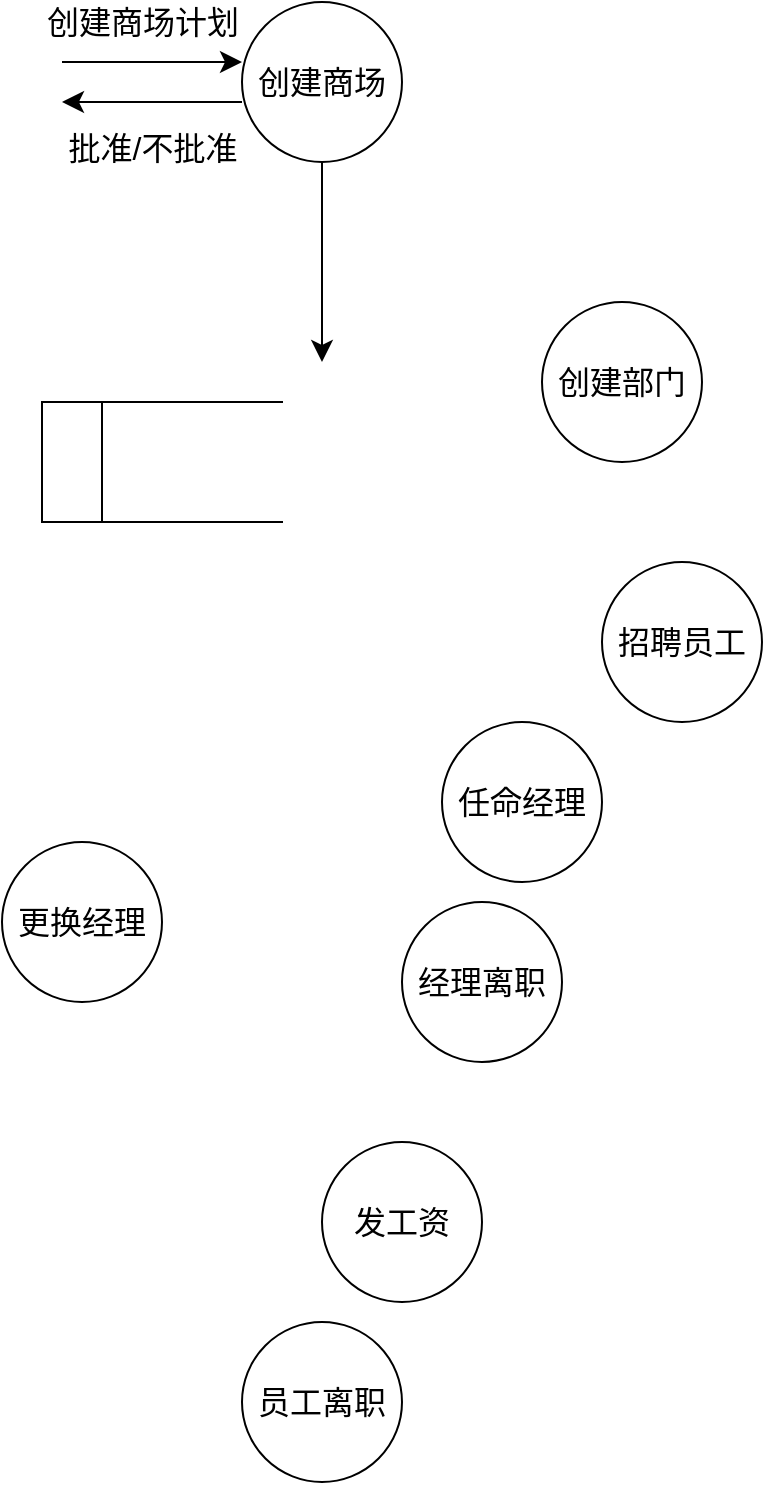 <mxfile version="22.0.5" type="github">
  <diagram name="Page-1" id="c7488fd3-1785-93aa-aadb-54a6760d102a">
    <mxGraphModel dx="460" dy="592" grid="1" gridSize="10" guides="1" tooltips="1" connect="1" arrows="1" fold="1" page="1" pageScale="1" pageWidth="1100" pageHeight="850" background="none" math="0" shadow="0">
      <root>
        <mxCell id="0" />
        <mxCell id="1" parent="0" />
        <mxCell id="pcLw5i9GreOX5V1kD3Y1-1" value="创建商场" style="ellipse;whiteSpace=wrap;html=1;aspect=fixed;fontSize=16;" vertex="1" parent="1">
          <mxGeometry x="160" y="80" width="80" height="80" as="geometry" />
        </mxCell>
        <mxCell id="pcLw5i9GreOX5V1kD3Y1-2" value="创建部门" style="ellipse;whiteSpace=wrap;html=1;aspect=fixed;fontSize=16;" vertex="1" parent="1">
          <mxGeometry x="310" y="230" width="80" height="80" as="geometry" />
        </mxCell>
        <mxCell id="pcLw5i9GreOX5V1kD3Y1-3" value="招聘员工" style="ellipse;whiteSpace=wrap;html=1;aspect=fixed;fontSize=16;" vertex="1" parent="1">
          <mxGeometry x="340" y="360" width="80" height="80" as="geometry" />
        </mxCell>
        <mxCell id="pcLw5i9GreOX5V1kD3Y1-4" value="任命经理" style="ellipse;whiteSpace=wrap;html=1;aspect=fixed;fontSize=16;" vertex="1" parent="1">
          <mxGeometry x="260" y="440" width="80" height="80" as="geometry" />
        </mxCell>
        <mxCell id="pcLw5i9GreOX5V1kD3Y1-5" value="发工资" style="ellipse;whiteSpace=wrap;html=1;aspect=fixed;fontSize=16;" vertex="1" parent="1">
          <mxGeometry x="200" y="650" width="80" height="80" as="geometry" />
        </mxCell>
        <mxCell id="pcLw5i9GreOX5V1kD3Y1-6" value="更换经理" style="ellipse;whiteSpace=wrap;html=1;aspect=fixed;fontSize=16;" vertex="1" parent="1">
          <mxGeometry x="40" y="500" width="80" height="80" as="geometry" />
        </mxCell>
        <mxCell id="pcLw5i9GreOX5V1kD3Y1-7" value="员工离职" style="ellipse;whiteSpace=wrap;html=1;aspect=fixed;fontSize=16;" vertex="1" parent="1">
          <mxGeometry x="160" y="740" width="80" height="80" as="geometry" />
        </mxCell>
        <mxCell id="pcLw5i9GreOX5V1kD3Y1-8" value="经理离职" style="ellipse;whiteSpace=wrap;html=1;aspect=fixed;fontSize=16;" vertex="1" parent="1">
          <mxGeometry x="240" y="530" width="80" height="80" as="geometry" />
        </mxCell>
        <mxCell id="pcLw5i9GreOX5V1kD3Y1-9" value="" style="endArrow=classic;html=1;rounded=0;fontSize=12;startSize=8;endSize=8;curved=1;entryX=0;entryY=0.25;entryDx=0;entryDy=0;entryPerimeter=0;" edge="1" parent="1">
          <mxGeometry width="50" height="50" relative="1" as="geometry">
            <mxPoint x="70" y="110" as="sourcePoint" />
            <mxPoint x="160" y="110" as="targetPoint" />
          </mxGeometry>
        </mxCell>
        <mxCell id="pcLw5i9GreOX5V1kD3Y1-10" value="创建商场计划&lt;br&gt;" style="edgeLabel;html=1;align=center;verticalAlign=middle;resizable=0;points=[];fontSize=16;" vertex="1" connectable="0" parent="pcLw5i9GreOX5V1kD3Y1-9">
          <mxGeometry x="0.267" y="4" relative="1" as="geometry">
            <mxPoint x="-17" y="-16" as="offset" />
          </mxGeometry>
        </mxCell>
        <mxCell id="pcLw5i9GreOX5V1kD3Y1-11" value="" style="endArrow=classic;html=1;rounded=0;fontSize=12;startSize=8;endSize=8;curved=1;" edge="1" parent="1">
          <mxGeometry width="50" height="50" relative="1" as="geometry">
            <mxPoint x="160" y="130" as="sourcePoint" />
            <mxPoint x="70" y="130" as="targetPoint" />
          </mxGeometry>
        </mxCell>
        <mxCell id="pcLw5i9GreOX5V1kD3Y1-12" value="批准/不批准" style="text;html=1;align=center;verticalAlign=middle;resizable=0;points=[];autosize=1;strokeColor=none;fillColor=none;fontSize=16;" vertex="1" parent="1">
          <mxGeometry x="60" y="138" width="110" height="30" as="geometry" />
        </mxCell>
        <mxCell id="pcLw5i9GreOX5V1kD3Y1-13" value="" style="endArrow=classic;html=1;rounded=0;fontSize=12;startSize=8;endSize=8;curved=1;exitX=0.5;exitY=1;exitDx=0;exitDy=0;" edge="1" parent="1" source="pcLw5i9GreOX5V1kD3Y1-1">
          <mxGeometry width="50" height="50" relative="1" as="geometry">
            <mxPoint x="260" y="290" as="sourcePoint" />
            <mxPoint x="200" y="260" as="targetPoint" />
          </mxGeometry>
        </mxCell>
        <mxCell id="pcLw5i9GreOX5V1kD3Y1-15" value="" style="shape=partialRectangle;whiteSpace=wrap;html=1;bottom=1;right=1;left=1;top=0;fillColor=none;routingCenterX=-0.5;fontSize=16;direction=south;" vertex="1" parent="1">
          <mxGeometry x="60" y="280" width="120" height="60" as="geometry" />
        </mxCell>
        <mxCell id="pcLw5i9GreOX5V1kD3Y1-22" value="" style="endArrow=none;html=1;rounded=0;fontSize=12;startSize=8;endSize=8;curved=1;exitX=1;exitY=0.75;exitDx=0;exitDy=0;entryX=0;entryY=0.75;entryDx=0;entryDy=0;" edge="1" parent="1" source="pcLw5i9GreOX5V1kD3Y1-15" target="pcLw5i9GreOX5V1kD3Y1-15">
          <mxGeometry width="50" height="50" relative="1" as="geometry">
            <mxPoint x="220" y="250" as="sourcePoint" />
            <mxPoint x="270" y="200" as="targetPoint" />
          </mxGeometry>
        </mxCell>
      </root>
    </mxGraphModel>
  </diagram>
</mxfile>
